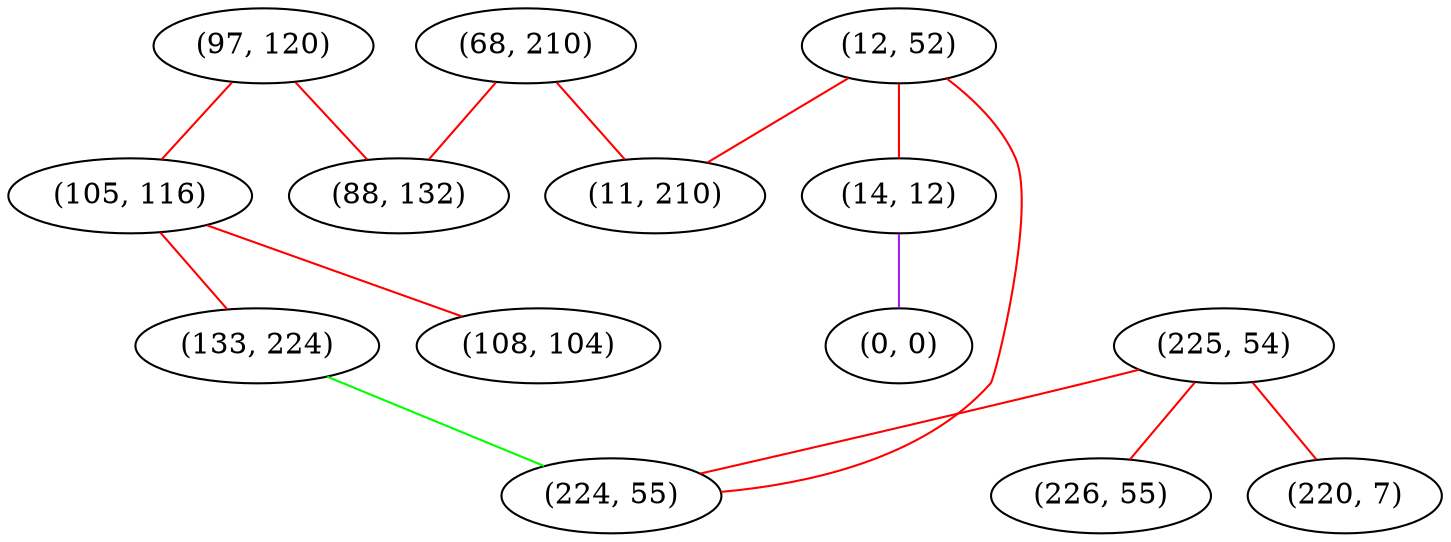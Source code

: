 graph "" {
"(97, 120)";
"(12, 52)";
"(225, 54)";
"(105, 116)";
"(68, 210)";
"(88, 132)";
"(226, 55)";
"(14, 12)";
"(0, 0)";
"(133, 224)";
"(11, 210)";
"(220, 7)";
"(224, 55)";
"(108, 104)";
"(97, 120)" -- "(105, 116)"  [color=red, key=0, weight=1];
"(97, 120)" -- "(88, 132)"  [color=red, key=0, weight=1];
"(12, 52)" -- "(14, 12)"  [color=red, key=0, weight=1];
"(12, 52)" -- "(11, 210)"  [color=red, key=0, weight=1];
"(12, 52)" -- "(224, 55)"  [color=red, key=0, weight=1];
"(225, 54)" -- "(226, 55)"  [color=red, key=0, weight=1];
"(225, 54)" -- "(220, 7)"  [color=red, key=0, weight=1];
"(225, 54)" -- "(224, 55)"  [color=red, key=0, weight=1];
"(105, 116)" -- "(133, 224)"  [color=red, key=0, weight=1];
"(105, 116)" -- "(108, 104)"  [color=red, key=0, weight=1];
"(68, 210)" -- "(11, 210)"  [color=red, key=0, weight=1];
"(68, 210)" -- "(88, 132)"  [color=red, key=0, weight=1];
"(14, 12)" -- "(0, 0)"  [color=purple, key=0, weight=4];
"(133, 224)" -- "(224, 55)"  [color=green, key=0, weight=2];
}
